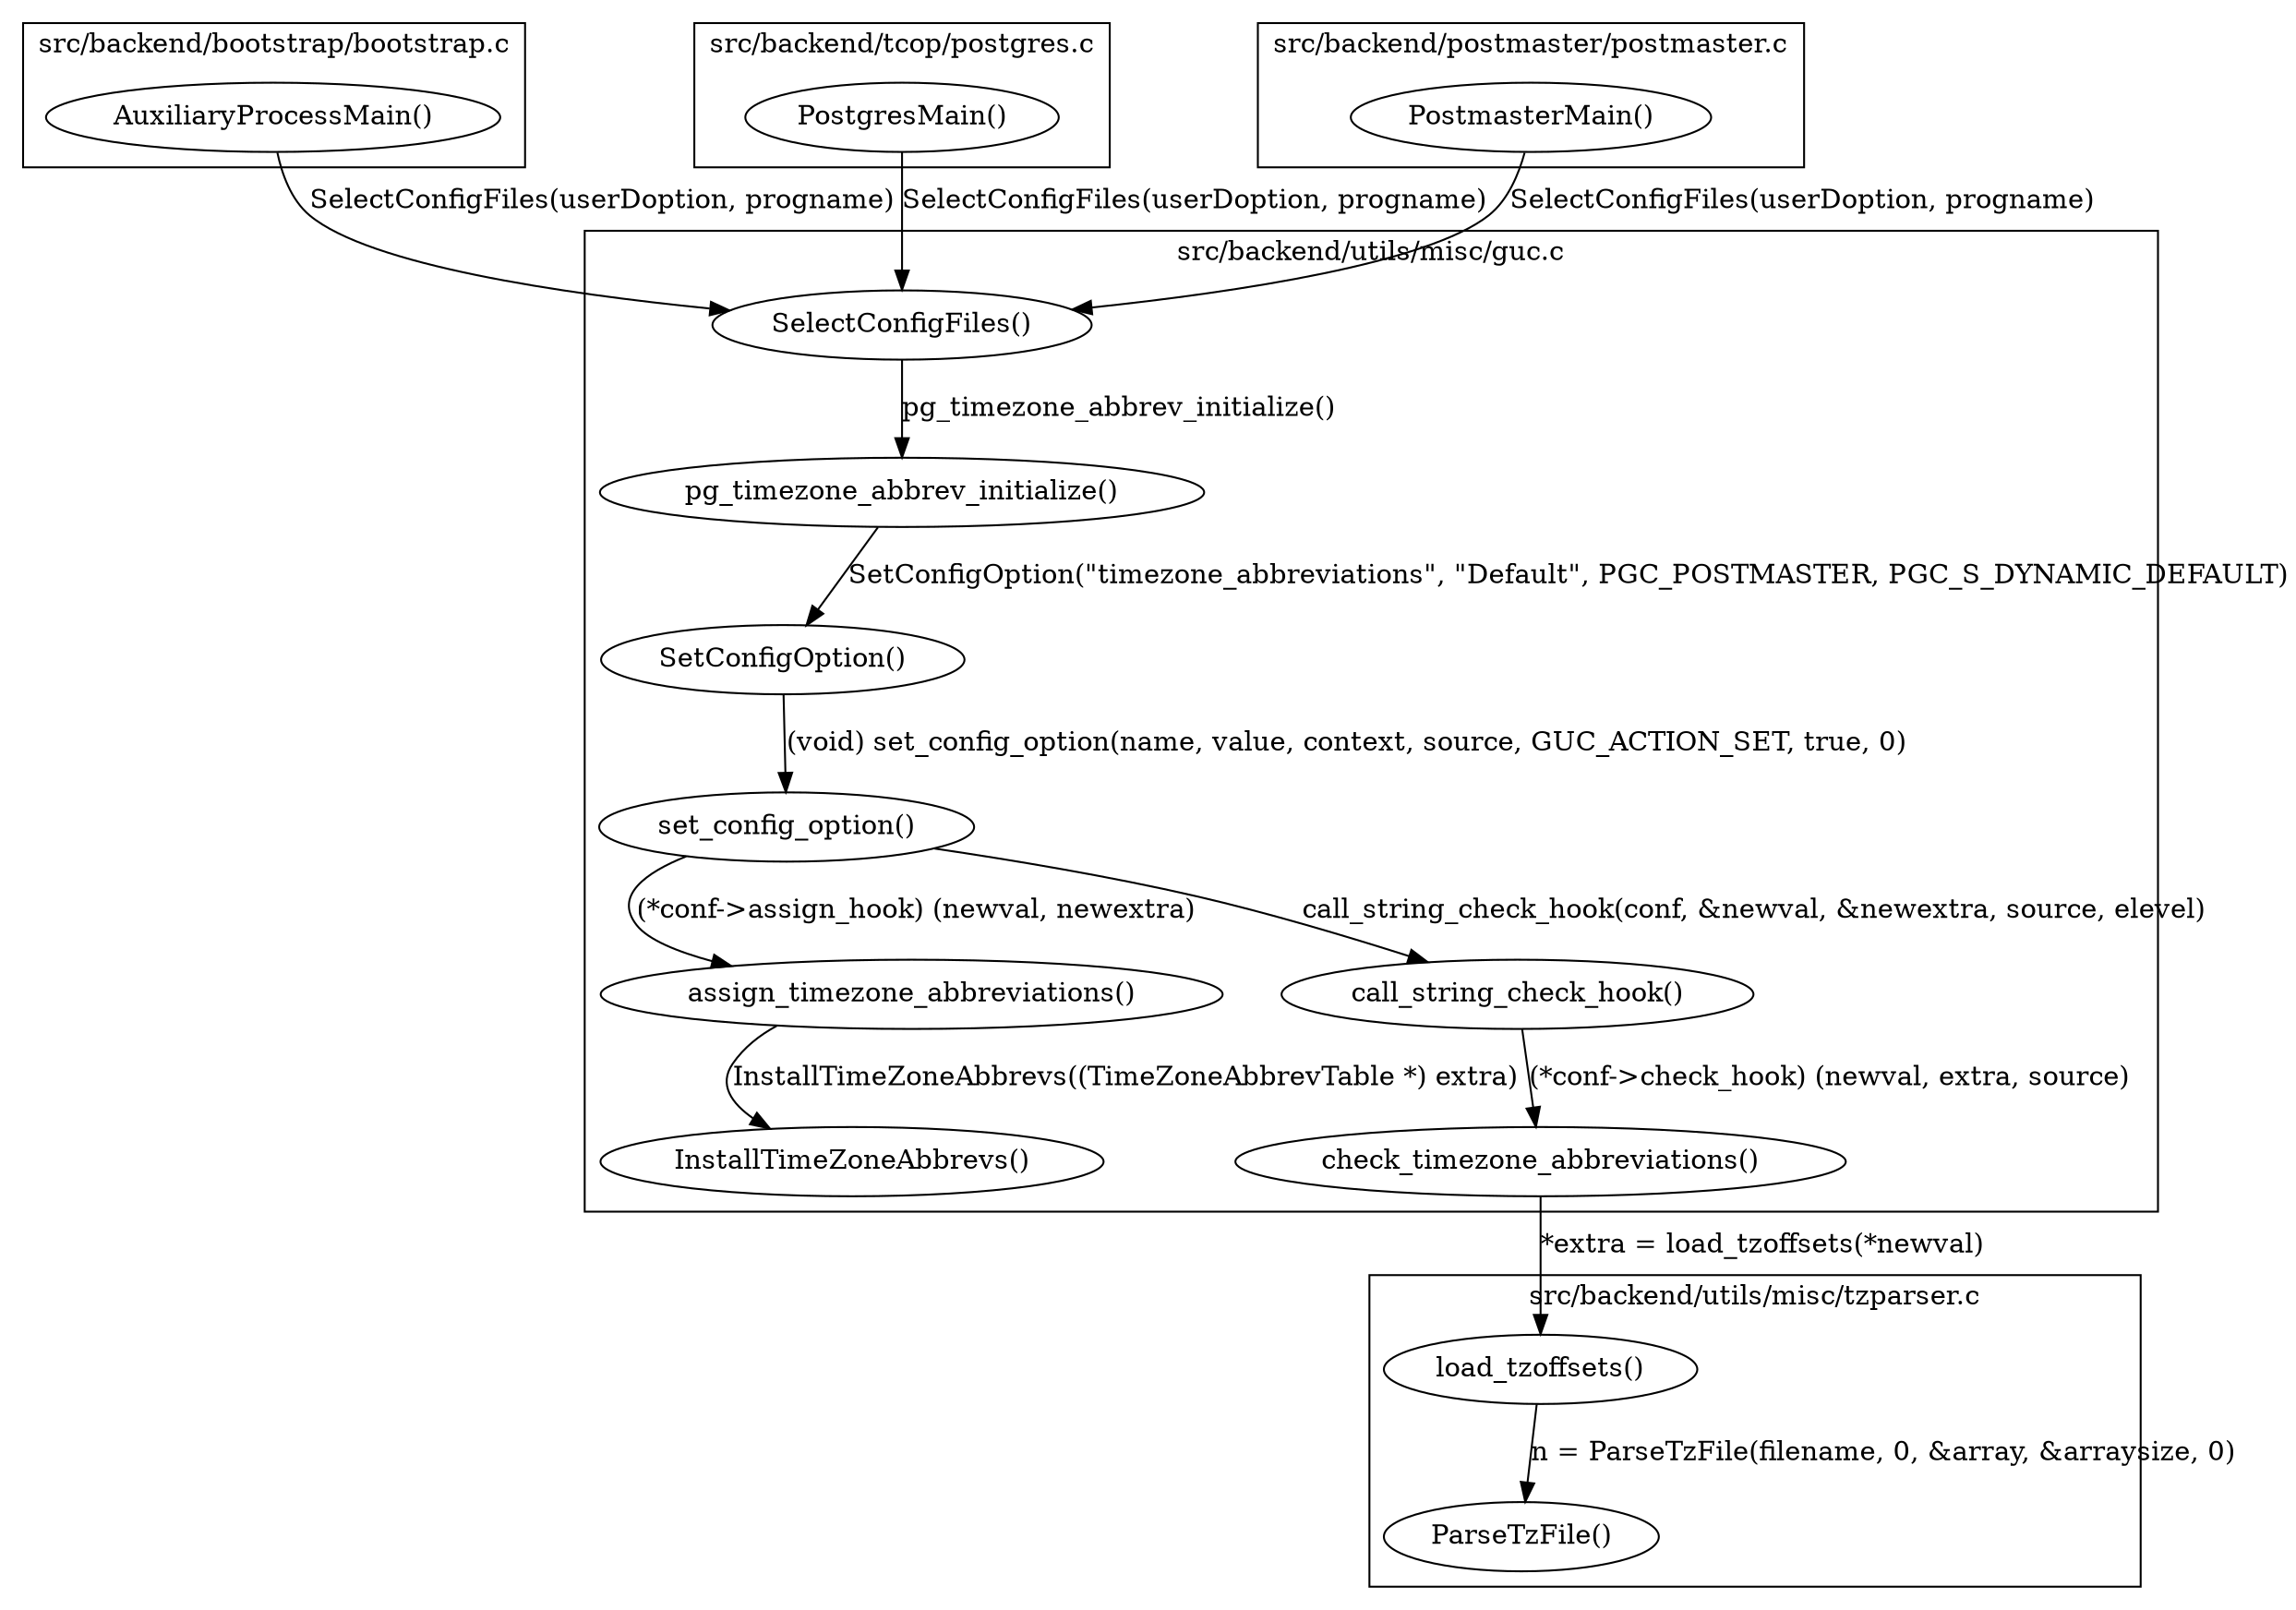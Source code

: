 digraph g {


	subgraph cluster_tzparser {
		label = "src/backend/utils/misc/tzparser.c";

		ParseTzFile [ label = "\N()" ];
		load_tzoffsets [ label = "\N()" ] ;
	}

	subgraph cluster_guc {
		label = "src/backend/utils/misc/guc.c";

		check_timezone_abbreviations [ label = "\N()" ];
		assign_timezone_abbreviations [ label = "\N()" ];
		InstallTimeZoneAbbrevs [ label = "\N()" ];
		pg_timezone_abbrev_initialize [ label = "\N()" ];
		SetConfigOption [ label = "\N()" ];
		set_config_option [ label = "\N()" ];
		call_string_check_hook[ label = "\N()" ];
		SelectConfigFiles[ label = "\N()" ];
	}

	subgraph cluster_bootstrap {
		label = "src/backend/bootstrap/bootstrap.c";

		AuxiliaryProcessMain [ label = "\N()"];
	}

	subgraph cluster_postgres {
		label = "src/backend/tcop/postgres.c";

		PostgresMain [ label = "\N()" ];
	}

	subgraph cluster_postmaster {
		label = "src/backend/postmaster/postmaster.c";

		PostmasterMain [ label = "\N()" ];
	}

	load_tzoffsets -> ParseTzFile [
		label = "n = ParseTzFile(filename, 0, &array, &arraysize, 0)"
	];

	check_timezone_abbreviations -> load_tzoffsets [
		label = "*extra = load_tzoffsets(*newval)"
	];

	assign_timezone_abbreviations -> InstallTimeZoneAbbrevs [
		label = "InstallTimeZoneAbbrevs((TimeZoneAbbrevTable *) extra)"
	];

	pg_timezone_abbrev_initialize -> SetConfigOption [
		label = <SetConfigOption("timezone_abbreviations", "Default", PGC_POSTMASTER, PGC_S_DYNAMIC_DEFAULT)>
	];

	SetConfigOption -> set_config_option [
		label = <(void) set_config_option(name, value, context, source, GUC_ACTION_SET, true, 0)>
	];

	set_config_option -> call_string_check_hook [
		label = "call_string_check_hook(conf, &newval, &newextra, source, elevel)"
	];

	call_string_check_hook -> check_timezone_abbreviations [
		label = "(*conf->check_hook) (newval, extra, source)"
	];

	set_config_option -> assign_timezone_abbreviations [
		label = "(*conf->assign_hook) (newval, newextra)"
	];

	SelectConfigFiles -> pg_timezone_abbrev_initialize [
		label = "pg_timezone_abbrev_initialize()"
	];

	AuxiliaryProcessMain -> SelectConfigFiles [
		label = "SelectConfigFiles(userDoption, progname)"
	];

	PostmasterMain -> SelectConfigFiles [
		label = "SelectConfigFiles(userDoption, progname)"
	];

	PostgresMain -> SelectConfigFiles [
		label = "SelectConfigFiles(userDoption, progname)"
	];

	
}
